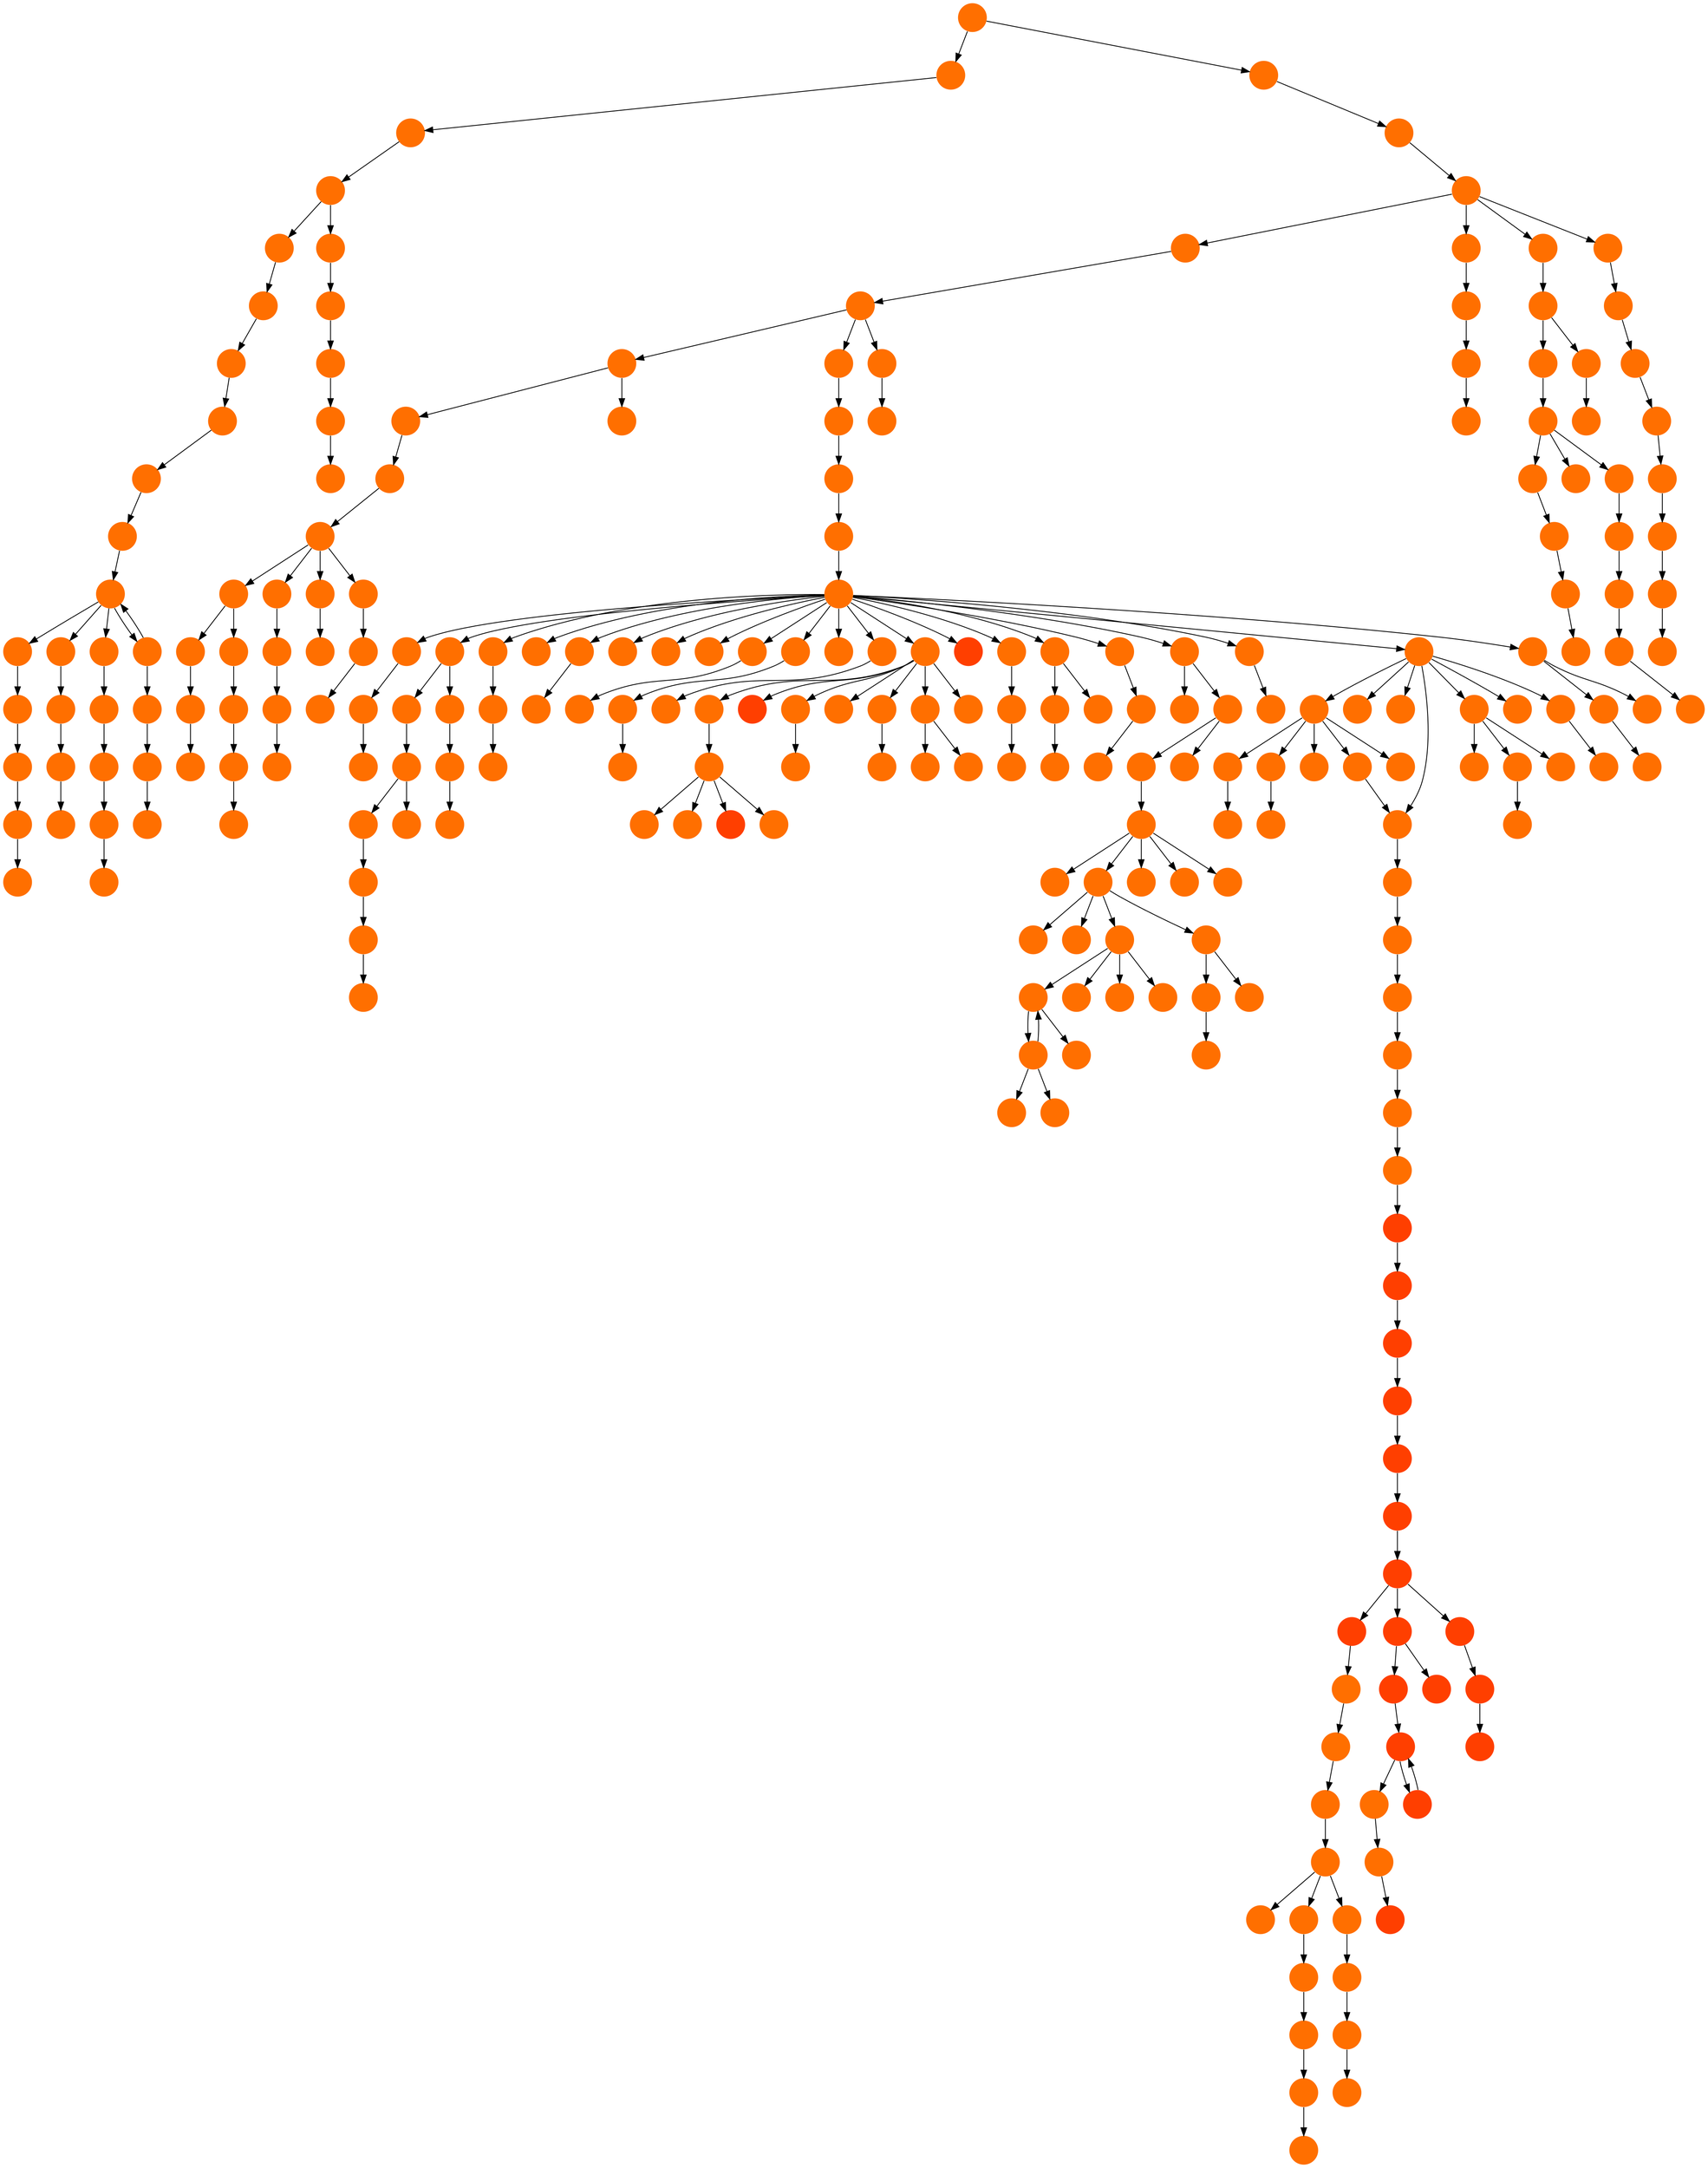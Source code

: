 digraph{
0 [tooltip = "S", penwidth = 0, style = filled, fillcolor = "#ff6f00", shape = circle, label = ""]
1 [tooltip = "S", penwidth = 0, style = filled, fillcolor = "#ff6f00", shape = circle, label = ""]
2 [tooltip = "S", penwidth = 0, style = filled, fillcolor = "#ff6f00", shape = circle, label = ""]
3 [tooltip = "S", penwidth = 0, style = filled, fillcolor = "#ff6f00", shape = circle, label = ""]
4 [tooltip = "S", penwidth = 0, style = filled, fillcolor = "#ff6f00", shape = circle, label = ""]
5 [tooltip = "S", penwidth = 0, style = filled, fillcolor = "#ff6f00", shape = circle, label = ""]
6 [tooltip = "S", penwidth = 0, style = filled, fillcolor = "#ff6f00", shape = circle, label = ""]
7 [tooltip = "S", penwidth = 0, style = filled, fillcolor = "#ff6f00", shape = circle, label = ""]
8 [tooltip = "S", penwidth = 0, style = filled, fillcolor = "#ff6f00", shape = circle, label = ""]
9 [tooltip = "S", penwidth = 0, style = filled, fillcolor = "#ff6f00", shape = circle, label = ""]
10 [tooltip = "S", penwidth = 0, style = filled, fillcolor = "#ff6f00", shape = circle, label = ""]
11 [tooltip = "S", penwidth = 0, style = filled, fillcolor = "#ff6f00", shape = circle, label = ""]
12 [tooltip = "S", penwidth = 0, style = filled, fillcolor = "#ff6f00", shape = circle, label = ""]
13 [tooltip = "T", penwidth = 0, style = filled, fillcolor = "#ff3f00", shape = circle, label = ""]
14 [tooltip = "S", penwidth = 0, style = filled, fillcolor = "#ff6f00", shape = circle, label = ""]
15 [tooltip = "T", penwidth = 0, style = filled, fillcolor = "#ff3f00", shape = circle, label = ""]
16 [tooltip = "S", penwidth = 0, style = filled, fillcolor = "#ff6f00", shape = circle, label = ""]
17 [tooltip = "S", penwidth = 0, style = filled, fillcolor = "#ff6f00", shape = circle, label = ""]
18 [tooltip = "S", penwidth = 0, style = filled, fillcolor = "#ff6f00", shape = circle, label = ""]
19 [tooltip = "S", penwidth = 0, style = filled, fillcolor = "#ff6f00", shape = circle, label = ""]
20 [tooltip = "S", penwidth = 0, style = filled, fillcolor = "#ff6f00", shape = circle, label = ""]
21 [tooltip = "S", penwidth = 0, style = filled, fillcolor = "#ff6f00", shape = circle, label = ""]
22 [tooltip = "S", penwidth = 0, style = filled, fillcolor = "#ff6f00", shape = circle, label = ""]
23 [tooltip = "S", penwidth = 0, style = filled, fillcolor = "#ff6f00", shape = circle, label = ""]
24 [tooltip = "S", penwidth = 0, style = filled, fillcolor = "#ff6f00", shape = circle, label = ""]
25 [tooltip = "S", penwidth = 0, style = filled, fillcolor = "#ff6f00", shape = circle, label = ""]
26 [tooltip = "S", penwidth = 0, style = filled, fillcolor = "#ff6f00", shape = circle, label = ""]
27 [tooltip = "S", penwidth = 0, style = filled, fillcolor = "#ff6f00", shape = circle, label = ""]
28 [tooltip = "S", penwidth = 0, style = filled, fillcolor = "#ff6f00", shape = circle, label = ""]
29 [tooltip = "S", penwidth = 0, style = filled, fillcolor = "#ff6f00", shape = circle, label = ""]
30 [tooltip = "S", penwidth = 0, style = filled, fillcolor = "#ff6f00", shape = circle, label = ""]
31 [tooltip = "S", penwidth = 0, style = filled, fillcolor = "#ff6f00", shape = circle, label = ""]
32 [tooltip = "S", penwidth = 0, style = filled, fillcolor = "#ff6f00", shape = circle, label = ""]
33 [tooltip = "S", penwidth = 0, style = filled, fillcolor = "#ff6f00", shape = circle, label = ""]
34 [tooltip = "S", penwidth = 0, style = filled, fillcolor = "#ff6f00", shape = circle, label = ""]
35 [tooltip = "S", penwidth = 0, style = filled, fillcolor = "#ff6f00", shape = circle, label = ""]
36 [tooltip = "S", penwidth = 0, style = filled, fillcolor = "#ff6f00", shape = circle, label = ""]
37 [tooltip = "S", penwidth = 0, style = filled, fillcolor = "#ff6f00", shape = circle, label = ""]
38 [tooltip = "S", penwidth = 0, style = filled, fillcolor = "#ff6f00", shape = circle, label = ""]
39 [tooltip = "S", penwidth = 0, style = filled, fillcolor = "#ff6f00", shape = circle, label = ""]
40 [tooltip = "S", penwidth = 0, style = filled, fillcolor = "#ff6f00", shape = circle, label = ""]
41 [tooltip = "S", penwidth = 0, style = filled, fillcolor = "#ff6f00", shape = circle, label = ""]
42 [tooltip = "S", penwidth = 0, style = filled, fillcolor = "#ff6f00", shape = circle, label = ""]
43 [tooltip = "S", penwidth = 0, style = filled, fillcolor = "#ff6f00", shape = circle, label = ""]
44 [tooltip = "S", penwidth = 0, style = filled, fillcolor = "#ff6f00", shape = circle, label = ""]
45 [tooltip = "S", penwidth = 0, style = filled, fillcolor = "#ff6f00", shape = circle, label = ""]
46 [tooltip = "S", penwidth = 0, style = filled, fillcolor = "#ff6f00", shape = circle, label = ""]
47 [tooltip = "S", penwidth = 0, style = filled, fillcolor = "#ff6f00", shape = circle, label = ""]
48 [tooltip = "S", penwidth = 0, style = filled, fillcolor = "#ff6f00", shape = circle, label = ""]
49 [tooltip = "S", penwidth = 0, style = filled, fillcolor = "#ff6f00", shape = circle, label = ""]
50 [tooltip = "S", penwidth = 0, style = filled, fillcolor = "#ff6f00", shape = circle, label = ""]
51 [tooltip = "S", penwidth = 0, style = filled, fillcolor = "#ff6f00", shape = circle, label = ""]
52 [tooltip = "S", penwidth = 0, style = filled, fillcolor = "#ff6f00", shape = circle, label = ""]
53 [tooltip = "S", penwidth = 0, style = filled, fillcolor = "#ff6f00", shape = circle, label = ""]
54 [tooltip = "S", penwidth = 0, style = filled, fillcolor = "#ff6f00", shape = circle, label = ""]
55 [tooltip = "S", penwidth = 0, style = filled, fillcolor = "#ff6f00", shape = circle, label = ""]
56 [tooltip = "S", penwidth = 0, style = filled, fillcolor = "#ff6f00", shape = circle, label = ""]
57 [tooltip = "S", penwidth = 0, style = filled, fillcolor = "#ff6f00", shape = circle, label = ""]
58 [tooltip = "S", penwidth = 0, style = filled, fillcolor = "#ff6f00", shape = circle, label = ""]
59 [tooltip = "S", penwidth = 0, style = filled, fillcolor = "#ff6f00", shape = circle, label = ""]
60 [tooltip = "S", penwidth = 0, style = filled, fillcolor = "#ff6f00", shape = circle, label = ""]
61 [tooltip = "S", penwidth = 0, style = filled, fillcolor = "#ff6f00", shape = circle, label = ""]
62 [tooltip = "S", penwidth = 0, style = filled, fillcolor = "#ff6f00", shape = circle, label = ""]
63 [tooltip = "S", penwidth = 0, style = filled, fillcolor = "#ff6f00", shape = circle, label = ""]
64 [tooltip = "S", penwidth = 0, style = filled, fillcolor = "#ff6f00", shape = circle, label = ""]
65 [tooltip = "S", penwidth = 0, style = filled, fillcolor = "#ff6f00", shape = circle, label = ""]
66 [tooltip = "S", penwidth = 0, style = filled, fillcolor = "#ff6f00", shape = circle, label = ""]
67 [tooltip = "T", penwidth = 0, style = filled, fillcolor = "#ff3f00", shape = circle, label = ""]
68 [tooltip = "S", penwidth = 0, style = filled, fillcolor = "#ff6f00", shape = circle, label = ""]
69 [tooltip = "S", penwidth = 0, style = filled, fillcolor = "#ff6f00", shape = circle, label = ""]
70 [tooltip = "S", penwidth = 0, style = filled, fillcolor = "#ff6f00", shape = circle, label = ""]
71 [tooltip = "S", penwidth = 0, style = filled, fillcolor = "#ff6f00", shape = circle, label = ""]
72 [tooltip = "S", penwidth = 0, style = filled, fillcolor = "#ff6f00", shape = circle, label = ""]
73 [tooltip = "S", penwidth = 0, style = filled, fillcolor = "#ff6f00", shape = circle, label = ""]
74 [tooltip = "S", penwidth = 0, style = filled, fillcolor = "#ff6f00", shape = circle, label = ""]
75 [tooltip = "S", penwidth = 0, style = filled, fillcolor = "#ff6f00", shape = circle, label = ""]
76 [tooltip = "S", penwidth = 0, style = filled, fillcolor = "#ff6f00", shape = circle, label = ""]
77 [tooltip = "S", penwidth = 0, style = filled, fillcolor = "#ff6f00", shape = circle, label = ""]
78 [tooltip = "S", penwidth = 0, style = filled, fillcolor = "#ff6f00", shape = circle, label = ""]
79 [tooltip = "S", penwidth = 0, style = filled, fillcolor = "#ff6f00", shape = circle, label = ""]
80 [tooltip = "S", penwidth = 0, style = filled, fillcolor = "#ff6f00", shape = circle, label = ""]
81 [tooltip = "S", penwidth = 0, style = filled, fillcolor = "#ff6f00", shape = circle, label = ""]
82 [tooltip = "S", penwidth = 0, style = filled, fillcolor = "#ff6f00", shape = circle, label = ""]
83 [tooltip = "S", penwidth = 0, style = filled, fillcolor = "#ff6f00", shape = circle, label = ""]
84 [tooltip = "S", penwidth = 0, style = filled, fillcolor = "#ff6f00", shape = circle, label = ""]
85 [tooltip = "S", penwidth = 0, style = filled, fillcolor = "#ff6f00", shape = circle, label = ""]
86 [tooltip = "S", penwidth = 0, style = filled, fillcolor = "#ff6f00", shape = circle, label = ""]
87 [tooltip = "S", penwidth = 0, style = filled, fillcolor = "#ff6f00", shape = circle, label = ""]
88 [tooltip = "S", penwidth = 0, style = filled, fillcolor = "#ff6f00", shape = circle, label = ""]
89 [tooltip = "S", penwidth = 0, style = filled, fillcolor = "#ff6f00", shape = circle, label = ""]
90 [tooltip = "S", penwidth = 0, style = filled, fillcolor = "#ff6f00", shape = circle, label = ""]
91 [tooltip = "S", penwidth = 0, style = filled, fillcolor = "#ff6f00", shape = circle, label = ""]
92 [tooltip = "S", penwidth = 0, style = filled, fillcolor = "#ff6f00", shape = circle, label = ""]
93 [tooltip = "S", penwidth = 0, style = filled, fillcolor = "#ff6f00", shape = circle, label = ""]
94 [tooltip = "S", penwidth = 0, style = filled, fillcolor = "#ff6f00", shape = circle, label = ""]
95 [tooltip = "S", penwidth = 0, style = filled, fillcolor = "#ff6f00", shape = circle, label = ""]
96 [tooltip = "S", penwidth = 0, style = filled, fillcolor = "#ff6f00", shape = circle, label = ""]
97 [tooltip = "T", penwidth = 0, style = filled, fillcolor = "#ff3f00", shape = circle, label = ""]
98 [tooltip = "S", penwidth = 0, style = filled, fillcolor = "#ff6f00", shape = circle, label = ""]
99 [tooltip = "S", penwidth = 0, style = filled, fillcolor = "#ff6f00", shape = circle, label = ""]
100 [tooltip = "S", penwidth = 0, style = filled, fillcolor = "#ff6f00", shape = circle, label = ""]
101 [tooltip = "S", penwidth = 0, style = filled, fillcolor = "#ff6f00", shape = circle, label = ""]
102 [tooltip = "S", penwidth = 0, style = filled, fillcolor = "#ff6f00", shape = circle, label = ""]
103 [tooltip = "S", penwidth = 0, style = filled, fillcolor = "#ff6f00", shape = circle, label = ""]
104 [tooltip = "S", penwidth = 0, style = filled, fillcolor = "#ff6f00", shape = circle, label = ""]
105 [tooltip = "S", penwidth = 0, style = filled, fillcolor = "#ff6f00", shape = circle, label = ""]
106 [tooltip = "S", penwidth = 0, style = filled, fillcolor = "#ff6f00", shape = circle, label = ""]
107 [tooltip = "S", penwidth = 0, style = filled, fillcolor = "#ff6f00", shape = circle, label = ""]
108 [tooltip = "S", penwidth = 0, style = filled, fillcolor = "#ff6f00", shape = circle, label = ""]
109 [tooltip = "S", penwidth = 0, style = filled, fillcolor = "#ff6f00", shape = circle, label = ""]
110 [tooltip = "S", penwidth = 0, style = filled, fillcolor = "#ff6f00", shape = circle, label = ""]
111 [tooltip = "S", penwidth = 0, style = filled, fillcolor = "#ff6f00", shape = circle, label = ""]
112 [tooltip = "S", penwidth = 0, style = filled, fillcolor = "#ff6f00", shape = circle, label = ""]
113 [tooltip = "S", penwidth = 0, style = filled, fillcolor = "#ff6f00", shape = circle, label = ""]
114 [tooltip = "S", penwidth = 0, style = filled, fillcolor = "#ff6f00", shape = circle, label = ""]
115 [tooltip = "S", penwidth = 0, style = filled, fillcolor = "#ff6f00", shape = circle, label = ""]
116 [tooltip = "S", penwidth = 0, style = filled, fillcolor = "#ff6f00", shape = circle, label = ""]
117 [tooltip = "S", penwidth = 0, style = filled, fillcolor = "#ff6f00", shape = circle, label = ""]
118 [tooltip = "S", penwidth = 0, style = filled, fillcolor = "#ff6f00", shape = circle, label = ""]
119 [tooltip = "S", penwidth = 0, style = filled, fillcolor = "#ff6f00", shape = circle, label = ""]
120 [tooltip = "S", penwidth = 0, style = filled, fillcolor = "#ff6f00", shape = circle, label = ""]
121 [tooltip = "S", penwidth = 0, style = filled, fillcolor = "#ff6f00", shape = circle, label = ""]
122 [tooltip = "S", penwidth = 0, style = filled, fillcolor = "#ff6f00", shape = circle, label = ""]
123 [tooltip = "S", penwidth = 0, style = filled, fillcolor = "#ff6f00", shape = circle, label = ""]
124 [tooltip = "S", penwidth = 0, style = filled, fillcolor = "#ff6f00", shape = circle, label = ""]
125 [tooltip = "S", penwidth = 0, style = filled, fillcolor = "#ff6f00", shape = circle, label = ""]
126 [tooltip = "S", penwidth = 0, style = filled, fillcolor = "#ff6f00", shape = circle, label = ""]
127 [tooltip = "S", penwidth = 0, style = filled, fillcolor = "#ff6f00", shape = circle, label = ""]
128 [tooltip = "S", penwidth = 0, style = filled, fillcolor = "#ff6f00", shape = circle, label = ""]
129 [tooltip = "S", penwidth = 0, style = filled, fillcolor = "#ff6f00", shape = circle, label = ""]
130 [tooltip = "S", penwidth = 0, style = filled, fillcolor = "#ff6f00", shape = circle, label = ""]
131 [tooltip = "S", penwidth = 0, style = filled, fillcolor = "#ff6f00", shape = circle, label = ""]
132 [tooltip = "S", penwidth = 0, style = filled, fillcolor = "#ff6f00", shape = circle, label = ""]
133 [tooltip = "S", penwidth = 0, style = filled, fillcolor = "#ff6f00", shape = circle, label = ""]
134 [tooltip = "S", penwidth = 0, style = filled, fillcolor = "#ff6f00", shape = circle, label = ""]
135 [tooltip = "S", penwidth = 0, style = filled, fillcolor = "#ff6f00", shape = circle, label = ""]
136 [tooltip = "S", penwidth = 0, style = filled, fillcolor = "#ff6f00", shape = circle, label = ""]
137 [tooltip = "S", penwidth = 0, style = filled, fillcolor = "#ff6f00", shape = circle, label = ""]
138 [tooltip = "T", penwidth = 0, style = filled, fillcolor = "#ff3f00", shape = circle, label = ""]
139 [tooltip = "S", penwidth = 0, style = filled, fillcolor = "#ff6f00", shape = circle, label = ""]
140 [tooltip = "S", penwidth = 0, style = filled, fillcolor = "#ff6f00", shape = circle, label = ""]
141 [tooltip = "S", penwidth = 0, style = filled, fillcolor = "#ff6f00", shape = circle, label = ""]
142 [tooltip = "S", penwidth = 0, style = filled, fillcolor = "#ff6f00", shape = circle, label = ""]
143 [tooltip = "S", penwidth = 0, style = filled, fillcolor = "#ff6f00", shape = circle, label = ""]
144 [tooltip = "S", penwidth = 0, style = filled, fillcolor = "#ff6f00", shape = circle, label = ""]
145 [tooltip = "S", penwidth = 0, style = filled, fillcolor = "#ff6f00", shape = circle, label = ""]
146 [tooltip = "S", penwidth = 0, style = filled, fillcolor = "#ff6f00", shape = circle, label = ""]
147 [tooltip = "S", penwidth = 0, style = filled, fillcolor = "#ff6f00", shape = circle, label = ""]
148 [tooltip = "T", penwidth = 0, style = filled, fillcolor = "#ff3f00", shape = circle, label = ""]
149 [tooltip = "S", penwidth = 0, style = filled, fillcolor = "#ff6f00", shape = circle, label = ""]
150 [tooltip = "S", penwidth = 0, style = filled, fillcolor = "#ff6f00", shape = circle, label = ""]
151 [tooltip = "S", penwidth = 0, style = filled, fillcolor = "#ff6f00", shape = circle, label = ""]
152 [tooltip = "S", penwidth = 0, style = filled, fillcolor = "#ff6f00", shape = circle, label = ""]
153 [tooltip = "T", penwidth = 0, style = filled, fillcolor = "#ff3f00", shape = circle, label = ""]
154 [tooltip = "S", penwidth = 0, style = filled, fillcolor = "#ff6f00", shape = circle, label = ""]
155 [tooltip = "S", penwidth = 0, style = filled, fillcolor = "#ff6f00", shape = circle, label = ""]
156 [tooltip = "S", penwidth = 0, style = filled, fillcolor = "#ff6f00", shape = circle, label = ""]
157 [tooltip = "T", penwidth = 0, style = filled, fillcolor = "#ff3f00", shape = circle, label = ""]
158 [tooltip = "S", penwidth = 0, style = filled, fillcolor = "#ff6f00", shape = circle, label = ""]
159 [tooltip = "S", penwidth = 0, style = filled, fillcolor = "#ff6f00", shape = circle, label = ""]
160 [tooltip = "S", penwidth = 0, style = filled, fillcolor = "#ff6f00", shape = circle, label = ""]
161 [tooltip = "S", penwidth = 0, style = filled, fillcolor = "#ff6f00", shape = circle, label = ""]
162 [tooltip = "S", penwidth = 0, style = filled, fillcolor = "#ff6f00", shape = circle, label = ""]
163 [tooltip = "S", penwidth = 0, style = filled, fillcolor = "#ff6f00", shape = circle, label = ""]
164 [tooltip = "S", penwidth = 0, style = filled, fillcolor = "#ff6f00", shape = circle, label = ""]
165 [tooltip = "S", penwidth = 0, style = filled, fillcolor = "#ff6f00", shape = circle, label = ""]
166 [tooltip = "S", penwidth = 0, style = filled, fillcolor = "#ff6f00", shape = circle, label = ""]
167 [tooltip = "S", penwidth = 0, style = filled, fillcolor = "#ff6f00", shape = circle, label = ""]
168 [tooltip = "S", penwidth = 0, style = filled, fillcolor = "#ff6f00", shape = circle, label = ""]
169 [tooltip = "S", penwidth = 0, style = filled, fillcolor = "#ff6f00", shape = circle, label = ""]
170 [tooltip = "S", penwidth = 0, style = filled, fillcolor = "#ff6f00", shape = circle, label = ""]
171 [tooltip = "S", penwidth = 0, style = filled, fillcolor = "#ff6f00", shape = circle, label = ""]
172 [tooltip = "T", penwidth = 0, style = filled, fillcolor = "#ff3f00", shape = circle, label = ""]
173 [tooltip = "S", penwidth = 0, style = filled, fillcolor = "#ff6f00", shape = circle, label = ""]
174 [tooltip = "S", penwidth = 0, style = filled, fillcolor = "#ff6f00", shape = circle, label = ""]
175 [tooltip = "S", penwidth = 0, style = filled, fillcolor = "#ff6f00", shape = circle, label = ""]
176 [tooltip = "S", penwidth = 0, style = filled, fillcolor = "#ff6f00", shape = circle, label = ""]
177 [tooltip = "S", penwidth = 0, style = filled, fillcolor = "#ff6f00", shape = circle, label = ""]
178 [tooltip = "S", penwidth = 0, style = filled, fillcolor = "#ff6f00", shape = circle, label = ""]
179 [tooltip = "S", penwidth = 0, style = filled, fillcolor = "#ff6f00", shape = circle, label = ""]
180 [tooltip = "S", penwidth = 0, style = filled, fillcolor = "#ff6f00", shape = circle, label = ""]
181 [tooltip = "S", penwidth = 0, style = filled, fillcolor = "#ff6f00", shape = circle, label = ""]
182 [tooltip = "S", penwidth = 0, style = filled, fillcolor = "#ff6f00", shape = circle, label = ""]
183 [tooltip = "S", penwidth = 0, style = filled, fillcolor = "#ff6f00", shape = circle, label = ""]
184 [tooltip = "T", penwidth = 0, style = filled, fillcolor = "#ff3f00", shape = circle, label = ""]
185 [tooltip = "S", penwidth = 0, style = filled, fillcolor = "#ff6f00", shape = circle, label = ""]
186 [tooltip = "S", penwidth = 0, style = filled, fillcolor = "#ff6f00", shape = circle, label = ""]
187 [tooltip = "S", penwidth = 0, style = filled, fillcolor = "#ff6f00", shape = circle, label = ""]
188 [tooltip = "S", penwidth = 0, style = filled, fillcolor = "#ff6f00", shape = circle, label = ""]
189 [tooltip = "T", penwidth = 0, style = filled, fillcolor = "#ff3f00", shape = circle, label = ""]
190 [tooltip = "S", penwidth = 0, style = filled, fillcolor = "#ff6f00", shape = circle, label = ""]
191 [tooltip = "T", penwidth = 0, style = filled, fillcolor = "#ff3f00", shape = circle, label = ""]
192 [tooltip = "S", penwidth = 0, style = filled, fillcolor = "#ff6f00", shape = circle, label = ""]
193 [tooltip = "S", penwidth = 0, style = filled, fillcolor = "#ff6f00", shape = circle, label = ""]
194 [tooltip = "S", penwidth = 0, style = filled, fillcolor = "#ff6f00", shape = circle, label = ""]
195 [tooltip = "S", penwidth = 0, style = filled, fillcolor = "#ff6f00", shape = circle, label = ""]
196 [tooltip = "T", penwidth = 0, style = filled, fillcolor = "#ff3f00", shape = circle, label = ""]
197 [tooltip = "S", penwidth = 0, style = filled, fillcolor = "#ff6f00", shape = circle, label = ""]
198 [tooltip = "T", penwidth = 0, style = filled, fillcolor = "#ff3f00", shape = circle, label = ""]
199 [tooltip = "T", penwidth = 0, style = filled, fillcolor = "#ff3f00", shape = circle, label = ""]
200 [tooltip = "S", penwidth = 0, style = filled, fillcolor = "#ff6f00", shape = circle, label = ""]
201 [tooltip = "S", penwidth = 0, style = filled, fillcolor = "#ff6f00", shape = circle, label = ""]
202 [tooltip = "S", penwidth = 0, style = filled, fillcolor = "#ff6f00", shape = circle, label = ""]
203 [tooltip = "S", penwidth = 0, style = filled, fillcolor = "#ff6f00", shape = circle, label = ""]
204 [tooltip = "S", penwidth = 0, style = filled, fillcolor = "#ff6f00", shape = circle, label = ""]
205 [tooltip = "S", penwidth = 0, style = filled, fillcolor = "#ff6f00", shape = circle, label = ""]
206 [tooltip = "S", penwidth = 0, style = filled, fillcolor = "#ff6f00", shape = circle, label = ""]
207 [tooltip = "S", penwidth = 0, style = filled, fillcolor = "#ff6f00", shape = circle, label = ""]
208 [tooltip = "S", penwidth = 0, style = filled, fillcolor = "#ff6f00", shape = circle, label = ""]
209 [tooltip = "S", penwidth = 0, style = filled, fillcolor = "#ff6f00", shape = circle, label = ""]
210 [tooltip = "T", penwidth = 0, style = filled, fillcolor = "#ff3f00", shape = circle, label = ""]
211 [tooltip = "S", penwidth = 0, style = filled, fillcolor = "#ff6f00", shape = circle, label = ""]
212 [tooltip = "T", penwidth = 0, style = filled, fillcolor = "#ff3f00", shape = circle, label = ""]
213 [tooltip = "S", penwidth = 0, style = filled, fillcolor = "#ff6f00", shape = circle, label = ""]
214 [tooltip = "T", penwidth = 0, style = filled, fillcolor = "#ff3f00", shape = circle, label = ""]
215 [tooltip = "S", penwidth = 0, style = filled, fillcolor = "#ff6f00", shape = circle, label = ""]
216 [tooltip = "T", penwidth = 0, style = filled, fillcolor = "#ff3f00", shape = circle, label = ""]
217 [tooltip = "S", penwidth = 0, style = filled, fillcolor = "#ff6f00", shape = circle, label = ""]
218 [tooltip = "S", penwidth = 0, style = filled, fillcolor = "#ff6f00", shape = circle, label = ""]
219 [tooltip = "S", penwidth = 0, style = filled, fillcolor = "#ff6f00", shape = circle, label = ""]
220 [tooltip = "S", penwidth = 0, style = filled, fillcolor = "#ff6f00", shape = circle, label = ""]
221 [tooltip = "S", penwidth = 0, style = filled, fillcolor = "#ff6f00", shape = circle, label = ""]
222 [tooltip = "S", penwidth = 0, style = filled, fillcolor = "#ff6f00", shape = circle, label = ""]
223 [tooltip = "S", penwidth = 0, style = filled, fillcolor = "#ff6f00", shape = circle, label = ""]
224 [tooltip = "S", penwidth = 0, style = filled, fillcolor = "#ff6f00", shape = circle, label = ""]
225 [tooltip = "S", penwidth = 0, style = filled, fillcolor = "#ff6f00", shape = circle, label = ""]
226 [tooltip = "S", penwidth = 0, style = filled, fillcolor = "#ff6f00", shape = circle, label = ""]
227 [tooltip = "S", penwidth = 0, style = filled, fillcolor = "#ff6f00", shape = circle, label = ""]
228 [tooltip = "T", penwidth = 0, style = filled, fillcolor = "#ff3f00", shape = circle, label = ""]
229 [tooltip = "S", penwidth = 0, style = filled, fillcolor = "#ff6f00", shape = circle, label = ""]
230 [tooltip = "S", penwidth = 0, style = filled, fillcolor = "#ff6f00", shape = circle, label = ""]
231 [tooltip = "S", penwidth = 0, style = filled, fillcolor = "#ff6f00", shape = circle, label = ""]
232 [tooltip = "S", penwidth = 0, style = filled, fillcolor = "#ff6f00", shape = circle, label = ""]
233 [tooltip = "S", penwidth = 0, style = filled, fillcolor = "#ff6f00", shape = circle, label = ""]
234 [tooltip = "S", penwidth = 0, style = filled, fillcolor = "#ff6f00", shape = circle, label = ""]
235 [tooltip = "S", penwidth = 0, style = filled, fillcolor = "#ff6f00", shape = circle, label = ""]
236 [tooltip = "S", penwidth = 0, style = filled, fillcolor = "#ff6f00", shape = circle, label = ""]
237 [tooltip = "S", penwidth = 0, style = filled, fillcolor = "#ff6f00", shape = circle, label = ""]
238 [tooltip = "S", penwidth = 0, style = filled, fillcolor = "#ff6f00", shape = circle, label = ""]
239 [tooltip = "S", penwidth = 0, style = filled, fillcolor = "#ff6f00", shape = circle, label = ""]
240 [tooltip = "S", penwidth = 0, style = filled, fillcolor = "#ff6f00", shape = circle, label = ""]
241 [tooltip = "S", penwidth = 0, style = filled, fillcolor = "#ff6f00", shape = circle, label = ""]
242 [tooltip = "S", penwidth = 0, style = filled, fillcolor = "#ff6f00", shape = circle, label = ""]
243 [tooltip = "S", penwidth = 0, style = filled, fillcolor = "#ff6f00", shape = circle, label = ""]
244 [tooltip = "S", penwidth = 0, style = filled, fillcolor = "#ff6f00", shape = circle, label = ""]
245 [tooltip = "S", penwidth = 0, style = filled, fillcolor = "#ff6f00", shape = circle, label = ""]
146 -> 78
0 -> 20
91 -> 24
70 -> 31
184 -> 219
243 -> 230
231 -> 39
72 -> 30
122 -> 46
154 -> 139
45 -> 190
0 -> 98
160 -> 55
233 -> 45
112 -> 159
33 -> 205
206 -> 153
6 -> 10
0 -> 17
241 -> 245
238 -> 103
36 -> 12
45 -> 61
101 -> 182
189 -> 138
156 -> 6
55 -> 100
8 -> 57
10 -> 75
1 -> 172
70 -> 134
61 -> 126
185 -> 165
215 -> 22
10 -> 70
23 -> 72
168 -> 163
54 -> 14
92 -> 239
31 -> 87
177 -> 204
8 -> 38
55 -> 56
196 -> 216
108 -> 195
0 -> 1
191 -> 198
38 -> 99
6 -> 60
115 -> 154
120 -> 48
50 -> 90
65 -> 133
181 -> 127
126 -> 208
226 -> 185
170 -> 224
138 -> 198
217 -> 88
162 -> 102
211 -> 200
17 -> 197
8 -> 117
235 -> 164
88 -> 242
244 -> 227
35 -> 96
0 -> 135
132 -> 80
114 -> 93
12 -> 36
186 -> 235
16 -> 116
181 -> 166
11 -> 4
95 -> 94
225 -> 43
1 -> 33
18 -> 129
6 -> 83
182 -> 76
0 -> 21
229 -> 37
198 -> 191
47 -> 171
110 -> 121
35 -> 161
66 -> 11
6 -> 32
10 -> 47
129 -> 51
183 -> 146
101 -> 123
7 -> 156
19 -> 140
187 -> 214
35 -> 152
175 -> 187
53 -> 58
0 -> 186
101 -> 16
37 -> 137
0 -> 18
147 -> 174
22 -> 132
57 -> 110
8 -> 114
88 -> 236
133 -> 118
8 -> 69
96 -> 124
1 -> 66
41 -> 173
240 -> 203
13 -> 184
35 -> 64
190 -> 231
201 -> 141
173 -> 112
0 -> 81
13 -> 199
208 -> 143
97 -> 13
47 -> 36
159 -> 62
181 -> 142
0 -> 155
84 -> 44
189 -> 157
227 -> 86
237 -> 206
41 -> 168
7 -> 109
140 -> 217
210 -> 196
35 -> 8
197 -> 52
47 -> 104
149 -> 101
21 -> 144
44 -> 202
64 -> 3
35 -> 110
125 -> 59
0 -> 65
30 -> 108
115 -> 169
0 -> 218
0 -> 15
140 -> 201
71 -> 158
1 -> 26
137 -> 131
46 -> 178
220 -> 151
39 -> 106
119 -> 173
11 -> 2
11 -> 27
16 -> 241
245 -> 181
123 -> 89
12 -> 25
0 -> 84
127 -> 177
199 -> 228
1 -> 9
198 -> 237
232 -> 188
36 -> 63
180 -> 192
1 -> 225
89 -> 92
242 -> 170
219 -> 240
0 -> 85
45 -> 149
108 -> 71
64 -> 50
203 -> 115
173 -> 209
158 -> 234
11 -> 148
0 -> 238
21 -> 7
224 -> 193
6 -> 68
73 -> 95
64 -> 128
222 -> 175
188 -> 222
176 -> 233
81 -> 160
239 -> 0
81 -> 226
230 -> 119
54 -> 136
228 -> 67
98 -> 130
213 -> 179
223 -> 28
0 -> 54
1 -> 40
115 -> 211
10 -> 74
33 -> 77
192 -> 147
143 -> 213
200 -> 53
209 -> 194
194 -> 223
142 -> 122
136 -> 113
88 -> 107
163 -> 145
0 -> 29
221 -> 244
80 -> 167
181 -> 120
0 -> 150
173 -> 215
142 -> 229
139 -> 220
195 -> 221
234 -> 243
12 -> 79
62 -> 125
13 -> 189
18 -> 105
26 -> 42
121 -> 232
58 -> 34
0 -> 162
216 -> 212
166 -> 73
236 -> 180
23 -> 176
47 -> 111
212 -> 97
35 -> 82
179 -> 207
214 -> 210
56 -> 183
45 -> 19
173 -> 41
0 -> 35
29 -> 5
20 -> 91
207 -> 49
}